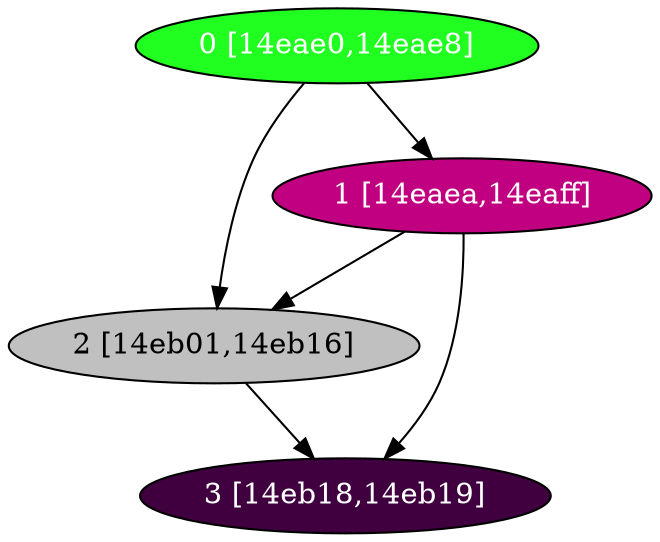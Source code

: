 diGraph libnss3{
	libnss3_0  [style=filled fillcolor="#20FF20" fontcolor="#ffffff" shape=oval label="0 [14eae0,14eae8]"]
	libnss3_1  [style=filled fillcolor="#C00080" fontcolor="#ffffff" shape=oval label="1 [14eaea,14eaff]"]
	libnss3_2  [style=filled fillcolor="#C0C0C0" fontcolor="#000000" shape=oval label="2 [14eb01,14eb16]"]
	libnss3_3  [style=filled fillcolor="#400040" fontcolor="#ffffff" shape=oval label="3 [14eb18,14eb19]"]

	libnss3_0 -> libnss3_1
	libnss3_0 -> libnss3_2
	libnss3_1 -> libnss3_2
	libnss3_1 -> libnss3_3
	libnss3_2 -> libnss3_3
}